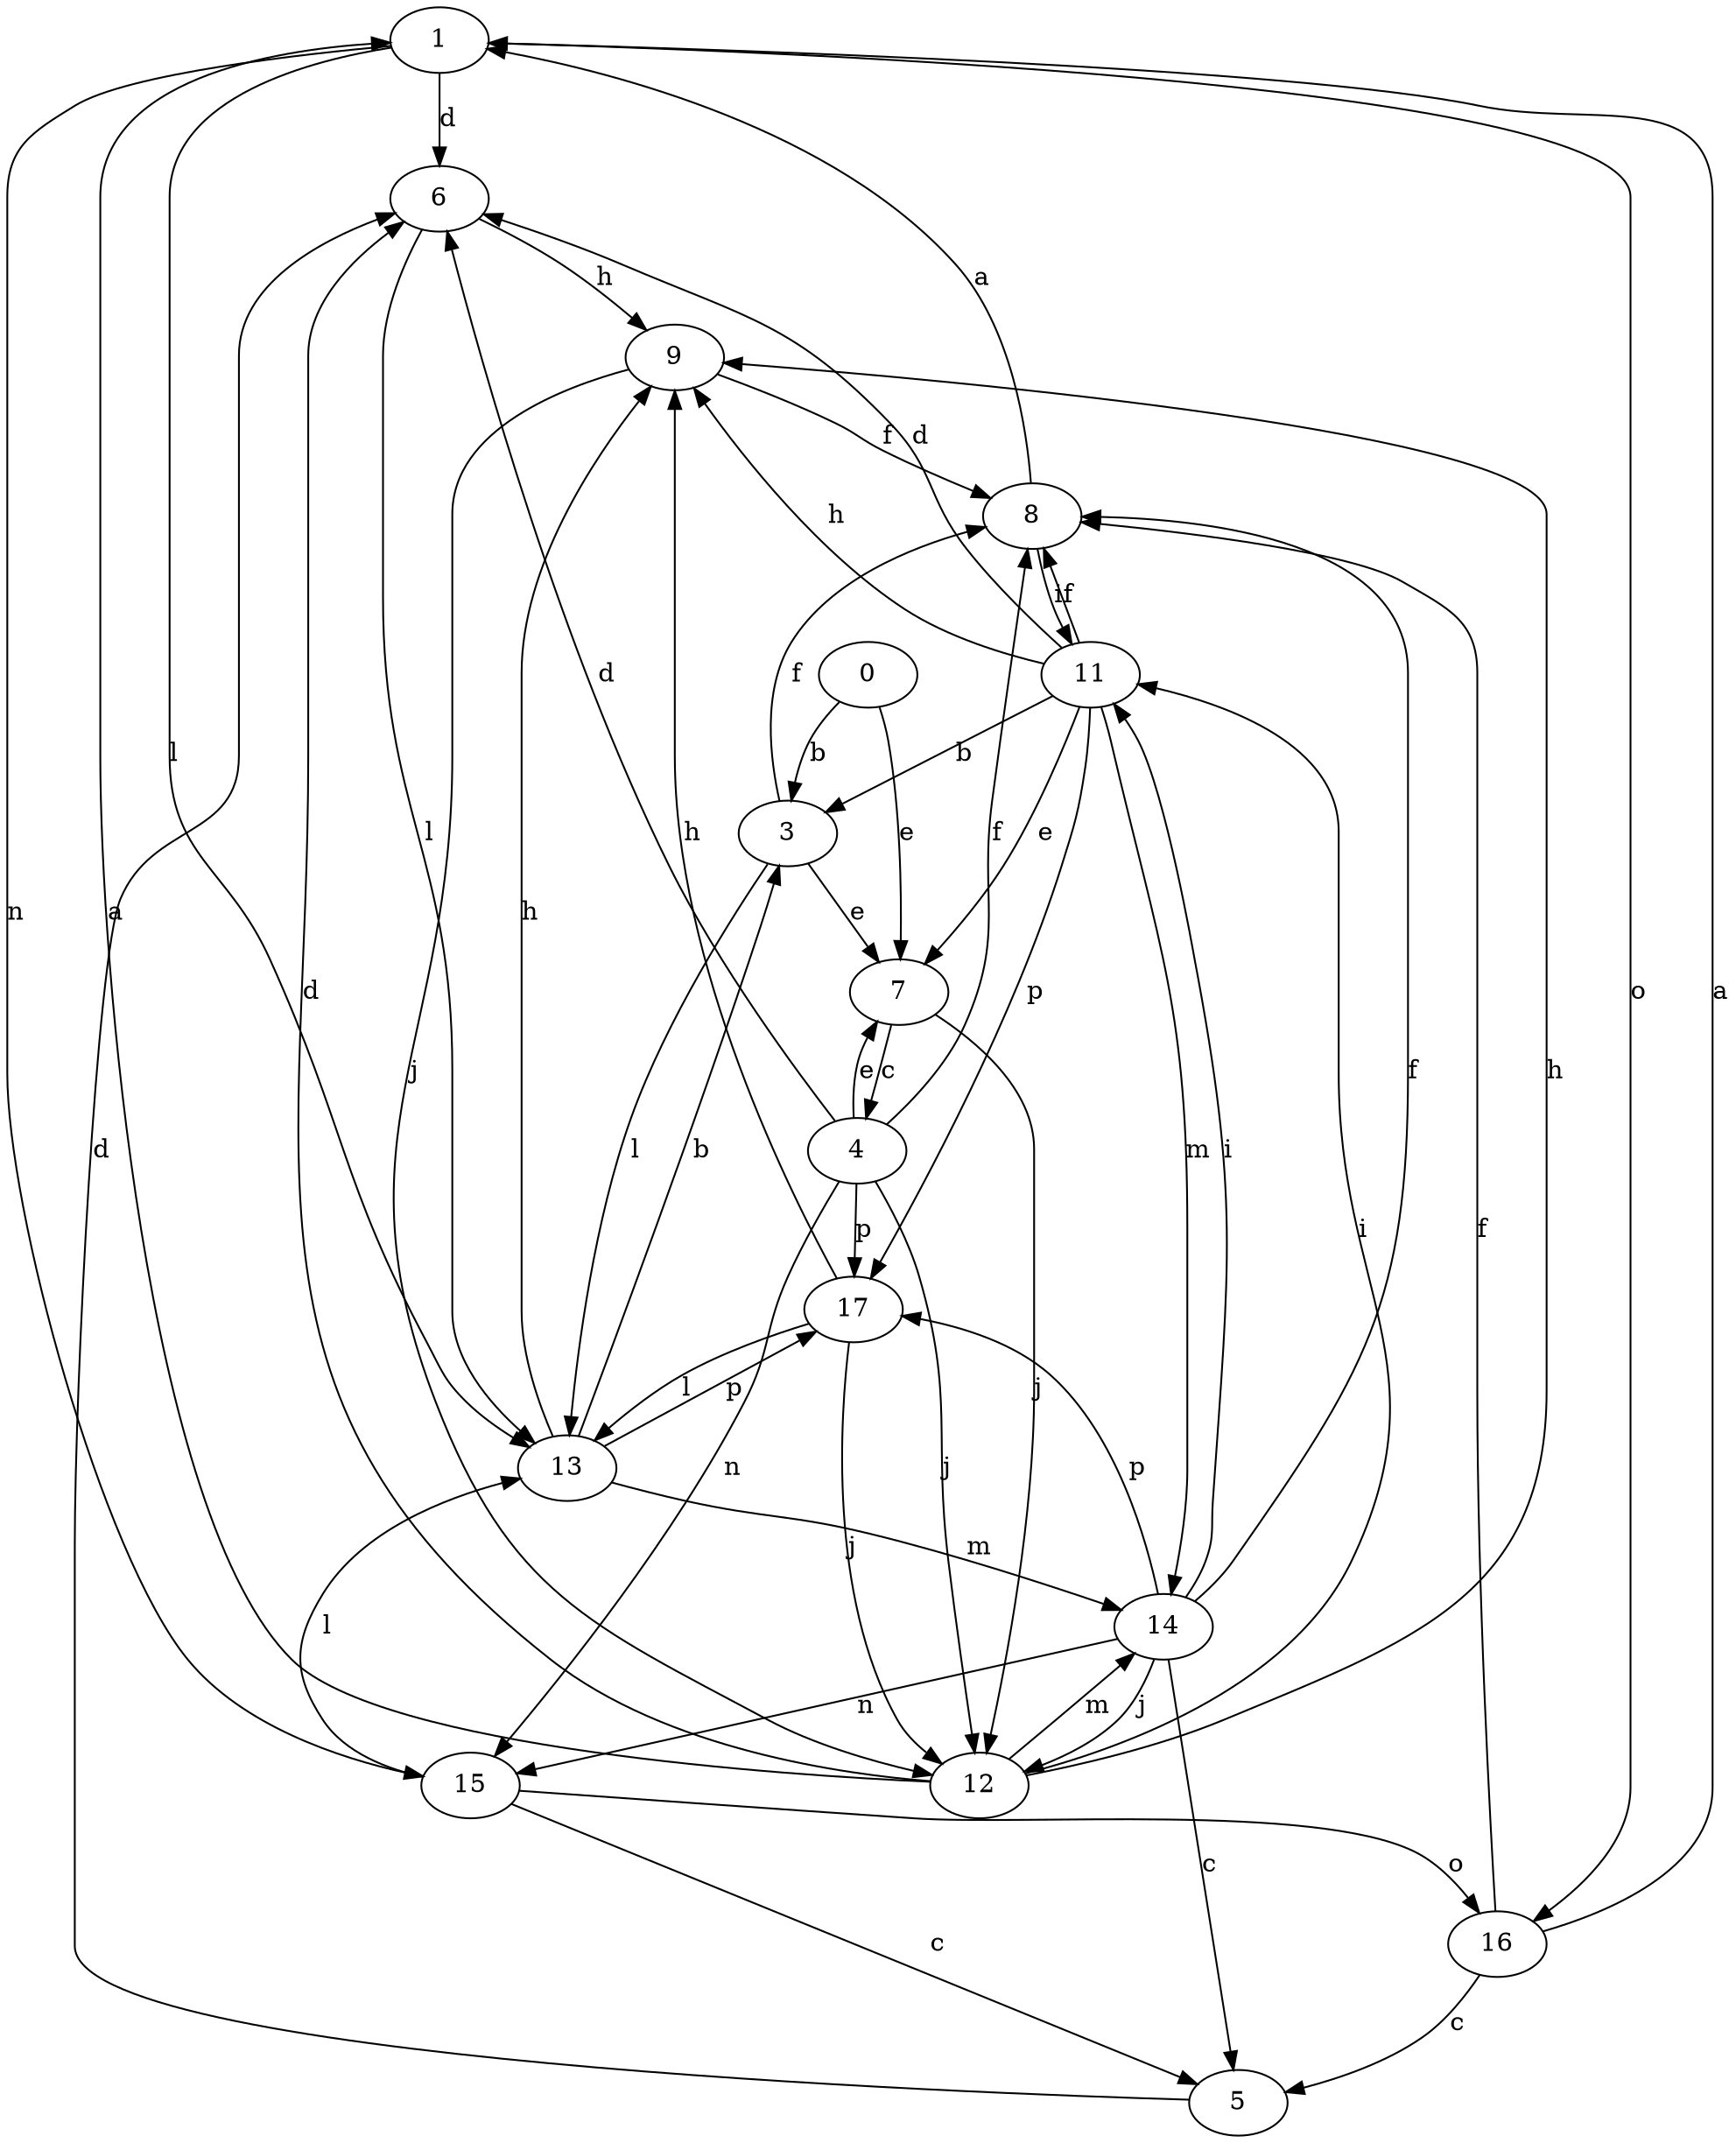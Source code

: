 strict digraph  {
1;
0;
3;
4;
5;
6;
7;
8;
9;
11;
12;
13;
14;
15;
16;
17;
1 -> 6  [label=d];
1 -> 13  [label=l];
1 -> 15  [label=n];
1 -> 16  [label=o];
0 -> 3  [label=b];
0 -> 7  [label=e];
3 -> 7  [label=e];
3 -> 8  [label=f];
3 -> 13  [label=l];
4 -> 6  [label=d];
4 -> 7  [label=e];
4 -> 8  [label=f];
4 -> 12  [label=j];
4 -> 15  [label=n];
4 -> 17  [label=p];
5 -> 6  [label=d];
6 -> 9  [label=h];
6 -> 13  [label=l];
7 -> 4  [label=c];
7 -> 12  [label=j];
8 -> 1  [label=a];
8 -> 11  [label=i];
9 -> 8  [label=f];
9 -> 12  [label=j];
11 -> 3  [label=b];
11 -> 6  [label=d];
11 -> 7  [label=e];
11 -> 8  [label=f];
11 -> 9  [label=h];
11 -> 14  [label=m];
11 -> 17  [label=p];
12 -> 1  [label=a];
12 -> 6  [label=d];
12 -> 9  [label=h];
12 -> 11  [label=i];
12 -> 14  [label=m];
13 -> 3  [label=b];
13 -> 9  [label=h];
13 -> 14  [label=m];
13 -> 17  [label=p];
14 -> 5  [label=c];
14 -> 8  [label=f];
14 -> 11  [label=i];
14 -> 12  [label=j];
14 -> 15  [label=n];
14 -> 17  [label=p];
15 -> 5  [label=c];
15 -> 13  [label=l];
15 -> 16  [label=o];
16 -> 1  [label=a];
16 -> 5  [label=c];
16 -> 8  [label=f];
17 -> 9  [label=h];
17 -> 12  [label=j];
17 -> 13  [label=l];
}
